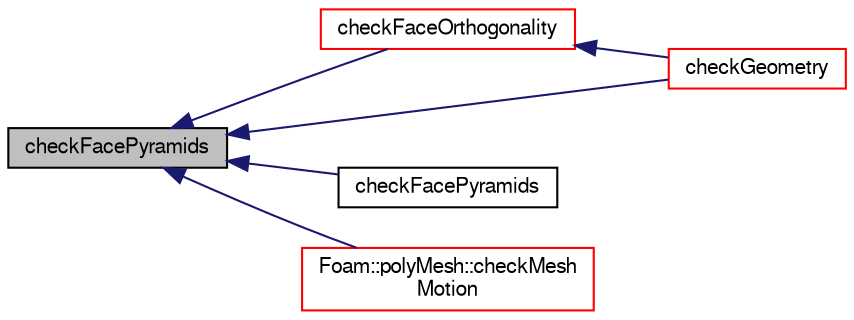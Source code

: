 digraph "checkFacePyramids"
{
  bgcolor="transparent";
  edge [fontname="FreeSans",fontsize="10",labelfontname="FreeSans",labelfontsize="10"];
  node [fontname="FreeSans",fontsize="10",shape=record];
  rankdir="LR";
  Node13519 [label="checkFacePyramids",height=0.2,width=0.4,color="black", fillcolor="grey75", style="filled", fontcolor="black"];
  Node13519 -> Node13520 [dir="back",color="midnightblue",fontsize="10",style="solid",fontname="FreeSans"];
  Node13520 [label="checkFaceOrthogonality",height=0.2,width=0.4,color="red",URL="$a27530.html#a0178c6dd85f4f59b812cb200aec5c065",tooltip="Check for non-orthogonality. "];
  Node13520 -> Node13527 [dir="back",color="midnightblue",fontsize="10",style="solid",fontname="FreeSans"];
  Node13527 [label="checkGeometry",height=0.2,width=0.4,color="red",URL="$a27530.html#af66976cf36c8a6c1ea5635906bb4d399",tooltip="Check mesh geometry (& implicitly topology) for correctness. "];
  Node13519 -> Node13847 [dir="back",color="midnightblue",fontsize="10",style="solid",fontname="FreeSans"];
  Node13847 [label="checkFacePyramids",height=0.2,width=0.4,color="black",URL="$a27530.html#addea08134d5675d6186173be38476c3d",tooltip="Check face pyramid volume. "];
  Node13519 -> Node13527 [dir="back",color="midnightblue",fontsize="10",style="solid",fontname="FreeSans"];
  Node13519 -> Node13534 [dir="back",color="midnightblue",fontsize="10",style="solid",fontname="FreeSans"];
  Node13534 [label="Foam::polyMesh::checkMesh\lMotion",height=0.2,width=0.4,color="red",URL="$a27410.html#af63c60f945138c46fd0e153328508227",tooltip="Check mesh motion for correctness given motion points. "];
}
